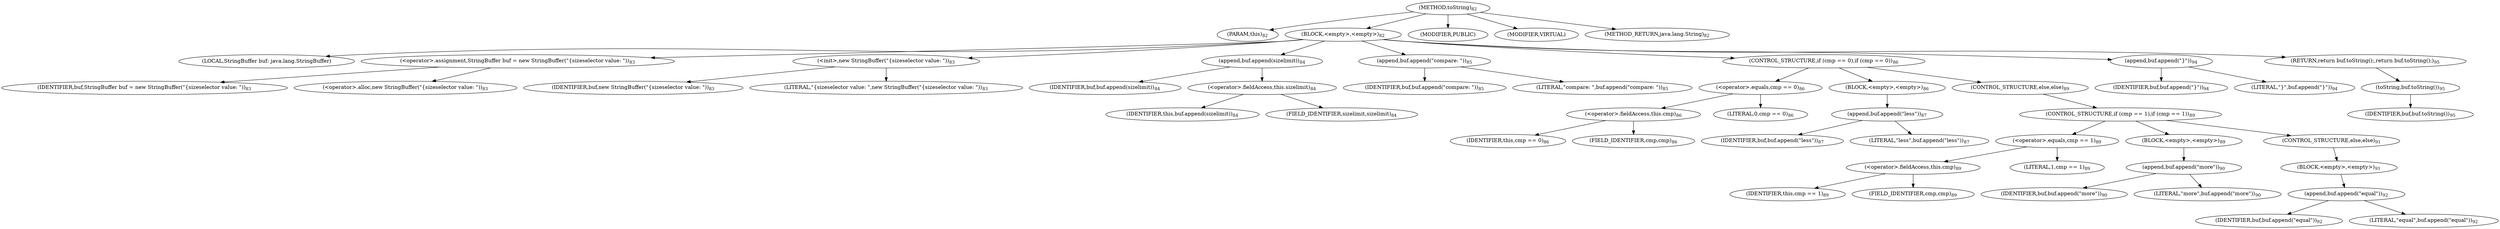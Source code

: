 digraph "toString" {  
"85" [label = <(METHOD,toString)<SUB>82</SUB>> ]
"86" [label = <(PARAM,this)<SUB>82</SUB>> ]
"87" [label = <(BLOCK,&lt;empty&gt;,&lt;empty&gt;)<SUB>82</SUB>> ]
"4" [label = <(LOCAL,StringBuffer buf: java.lang.StringBuffer)> ]
"88" [label = <(&lt;operator&gt;.assignment,StringBuffer buf = new StringBuffer(&quot;{sizeselector value: &quot;))<SUB>83</SUB>> ]
"89" [label = <(IDENTIFIER,buf,StringBuffer buf = new StringBuffer(&quot;{sizeselector value: &quot;))<SUB>83</SUB>> ]
"90" [label = <(&lt;operator&gt;.alloc,new StringBuffer(&quot;{sizeselector value: &quot;))<SUB>83</SUB>> ]
"91" [label = <(&lt;init&gt;,new StringBuffer(&quot;{sizeselector value: &quot;))<SUB>83</SUB>> ]
"3" [label = <(IDENTIFIER,buf,new StringBuffer(&quot;{sizeselector value: &quot;))<SUB>83</SUB>> ]
"92" [label = <(LITERAL,&quot;{sizeselector value: &quot;,new StringBuffer(&quot;{sizeselector value: &quot;))<SUB>83</SUB>> ]
"93" [label = <(append,buf.append(sizelimit))<SUB>84</SUB>> ]
"94" [label = <(IDENTIFIER,buf,buf.append(sizelimit))<SUB>84</SUB>> ]
"95" [label = <(&lt;operator&gt;.fieldAccess,this.sizelimit)<SUB>84</SUB>> ]
"96" [label = <(IDENTIFIER,this,buf.append(sizelimit))<SUB>84</SUB>> ]
"97" [label = <(FIELD_IDENTIFIER,sizelimit,sizelimit)<SUB>84</SUB>> ]
"98" [label = <(append,buf.append(&quot;compare: &quot;))<SUB>85</SUB>> ]
"99" [label = <(IDENTIFIER,buf,buf.append(&quot;compare: &quot;))<SUB>85</SUB>> ]
"100" [label = <(LITERAL,&quot;compare: &quot;,buf.append(&quot;compare: &quot;))<SUB>85</SUB>> ]
"101" [label = <(CONTROL_STRUCTURE,if (cmp == 0),if (cmp == 0))<SUB>86</SUB>> ]
"102" [label = <(&lt;operator&gt;.equals,cmp == 0)<SUB>86</SUB>> ]
"103" [label = <(&lt;operator&gt;.fieldAccess,this.cmp)<SUB>86</SUB>> ]
"104" [label = <(IDENTIFIER,this,cmp == 0)<SUB>86</SUB>> ]
"105" [label = <(FIELD_IDENTIFIER,cmp,cmp)<SUB>86</SUB>> ]
"106" [label = <(LITERAL,0,cmp == 0)<SUB>86</SUB>> ]
"107" [label = <(BLOCK,&lt;empty&gt;,&lt;empty&gt;)<SUB>86</SUB>> ]
"108" [label = <(append,buf.append(&quot;less&quot;))<SUB>87</SUB>> ]
"109" [label = <(IDENTIFIER,buf,buf.append(&quot;less&quot;))<SUB>87</SUB>> ]
"110" [label = <(LITERAL,&quot;less&quot;,buf.append(&quot;less&quot;))<SUB>87</SUB>> ]
"111" [label = <(CONTROL_STRUCTURE,else,else)<SUB>89</SUB>> ]
"112" [label = <(CONTROL_STRUCTURE,if (cmp == 1),if (cmp == 1))<SUB>89</SUB>> ]
"113" [label = <(&lt;operator&gt;.equals,cmp == 1)<SUB>89</SUB>> ]
"114" [label = <(&lt;operator&gt;.fieldAccess,this.cmp)<SUB>89</SUB>> ]
"115" [label = <(IDENTIFIER,this,cmp == 1)<SUB>89</SUB>> ]
"116" [label = <(FIELD_IDENTIFIER,cmp,cmp)<SUB>89</SUB>> ]
"117" [label = <(LITERAL,1,cmp == 1)<SUB>89</SUB>> ]
"118" [label = <(BLOCK,&lt;empty&gt;,&lt;empty&gt;)<SUB>89</SUB>> ]
"119" [label = <(append,buf.append(&quot;more&quot;))<SUB>90</SUB>> ]
"120" [label = <(IDENTIFIER,buf,buf.append(&quot;more&quot;))<SUB>90</SUB>> ]
"121" [label = <(LITERAL,&quot;more&quot;,buf.append(&quot;more&quot;))<SUB>90</SUB>> ]
"122" [label = <(CONTROL_STRUCTURE,else,else)<SUB>91</SUB>> ]
"123" [label = <(BLOCK,&lt;empty&gt;,&lt;empty&gt;)<SUB>91</SUB>> ]
"124" [label = <(append,buf.append(&quot;equal&quot;))<SUB>92</SUB>> ]
"125" [label = <(IDENTIFIER,buf,buf.append(&quot;equal&quot;))<SUB>92</SUB>> ]
"126" [label = <(LITERAL,&quot;equal&quot;,buf.append(&quot;equal&quot;))<SUB>92</SUB>> ]
"127" [label = <(append,buf.append(&quot;}&quot;))<SUB>94</SUB>> ]
"128" [label = <(IDENTIFIER,buf,buf.append(&quot;}&quot;))<SUB>94</SUB>> ]
"129" [label = <(LITERAL,&quot;}&quot;,buf.append(&quot;}&quot;))<SUB>94</SUB>> ]
"130" [label = <(RETURN,return buf.toString();,return buf.toString();)<SUB>95</SUB>> ]
"131" [label = <(toString,buf.toString())<SUB>95</SUB>> ]
"132" [label = <(IDENTIFIER,buf,buf.toString())<SUB>95</SUB>> ]
"133" [label = <(MODIFIER,PUBLIC)> ]
"134" [label = <(MODIFIER,VIRTUAL)> ]
"135" [label = <(METHOD_RETURN,java.lang.String)<SUB>82</SUB>> ]
  "85" -> "86" 
  "85" -> "87" 
  "85" -> "133" 
  "85" -> "134" 
  "85" -> "135" 
  "87" -> "4" 
  "87" -> "88" 
  "87" -> "91" 
  "87" -> "93" 
  "87" -> "98" 
  "87" -> "101" 
  "87" -> "127" 
  "87" -> "130" 
  "88" -> "89" 
  "88" -> "90" 
  "91" -> "3" 
  "91" -> "92" 
  "93" -> "94" 
  "93" -> "95" 
  "95" -> "96" 
  "95" -> "97" 
  "98" -> "99" 
  "98" -> "100" 
  "101" -> "102" 
  "101" -> "107" 
  "101" -> "111" 
  "102" -> "103" 
  "102" -> "106" 
  "103" -> "104" 
  "103" -> "105" 
  "107" -> "108" 
  "108" -> "109" 
  "108" -> "110" 
  "111" -> "112" 
  "112" -> "113" 
  "112" -> "118" 
  "112" -> "122" 
  "113" -> "114" 
  "113" -> "117" 
  "114" -> "115" 
  "114" -> "116" 
  "118" -> "119" 
  "119" -> "120" 
  "119" -> "121" 
  "122" -> "123" 
  "123" -> "124" 
  "124" -> "125" 
  "124" -> "126" 
  "127" -> "128" 
  "127" -> "129" 
  "130" -> "131" 
  "131" -> "132" 
}
